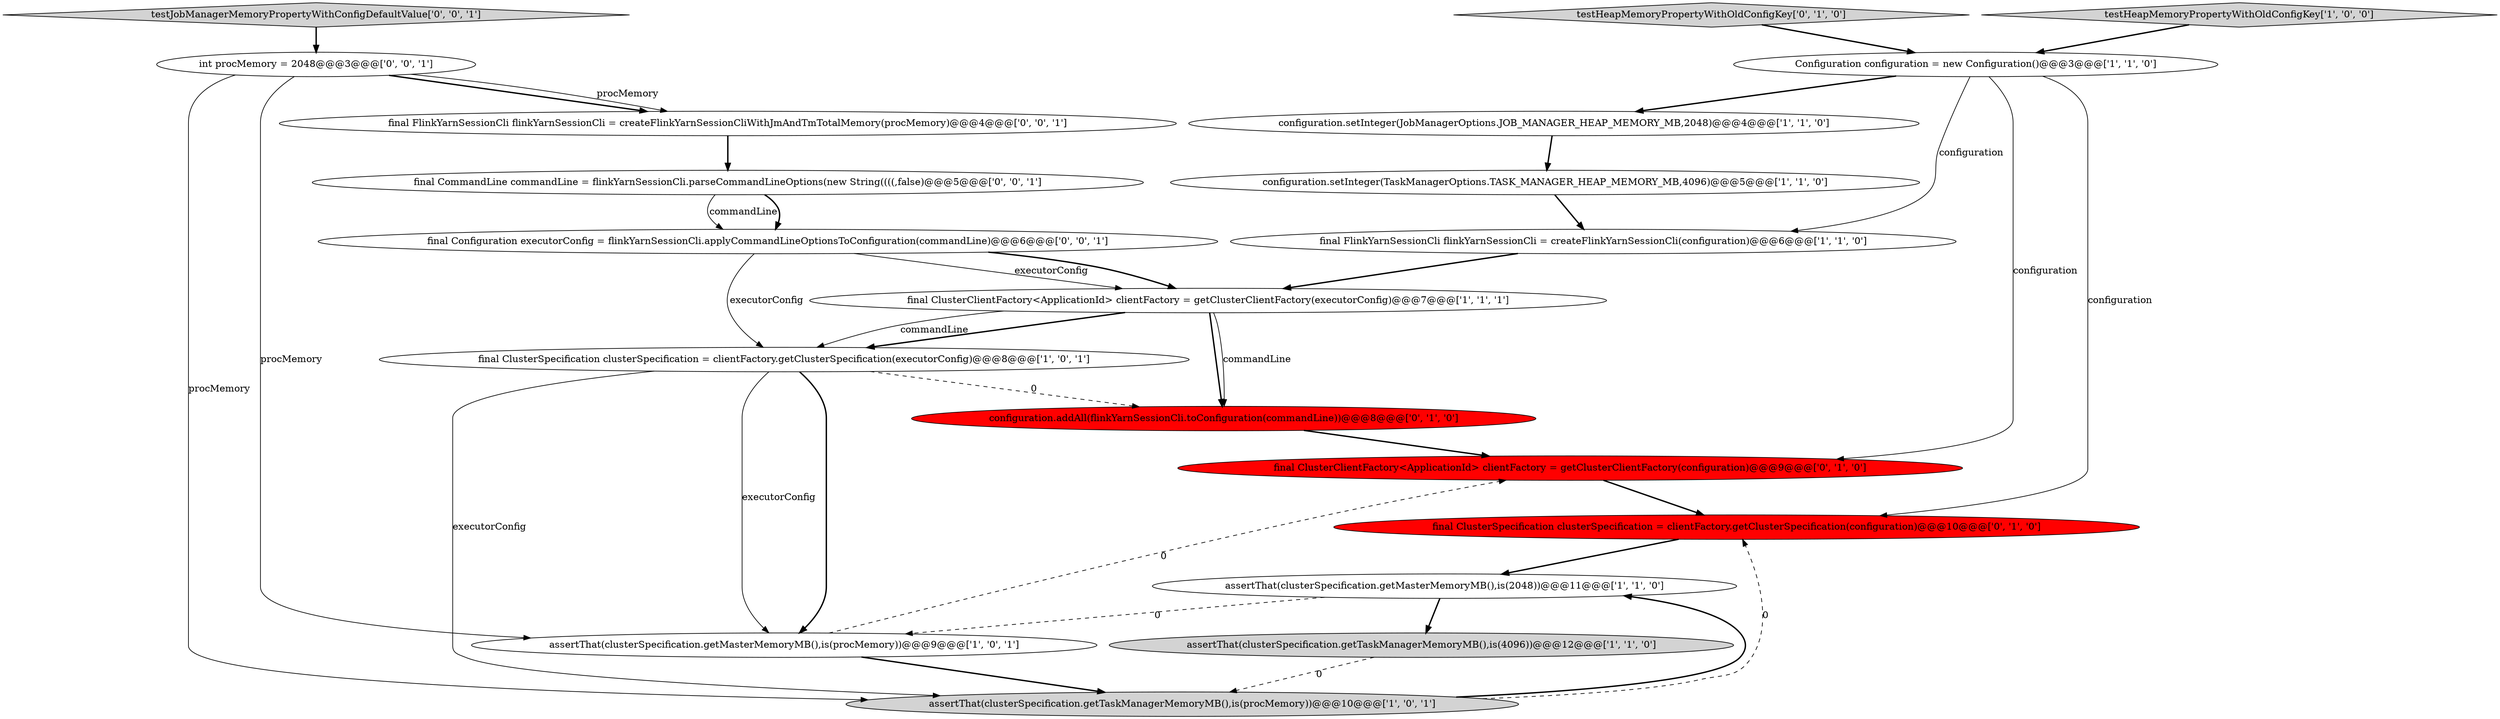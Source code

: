 digraph {
10 [style = filled, label = "configuration.setInteger(TaskManagerOptions.TASK_MANAGER_HEAP_MEMORY_MB,4096)@@@5@@@['1', '1', '0']", fillcolor = white, shape = ellipse image = "AAA0AAABBB1BBB"];
14 [style = filled, label = "final ClusterClientFactory<ApplicationId> clientFactory = getClusterClientFactory(configuration)@@@9@@@['0', '1', '0']", fillcolor = red, shape = ellipse image = "AAA1AAABBB2BBB"];
1 [style = filled, label = "final ClusterClientFactory<ApplicationId> clientFactory = getClusterClientFactory(executorConfig)@@@7@@@['1', '1', '1']", fillcolor = white, shape = ellipse image = "AAA0AAABBB1BBB"];
0 [style = filled, label = "final FlinkYarnSessionCli flinkYarnSessionCli = createFlinkYarnSessionCli(configuration)@@@6@@@['1', '1', '0']", fillcolor = white, shape = ellipse image = "AAA0AAABBB1BBB"];
7 [style = filled, label = "assertThat(clusterSpecification.getTaskManagerMemoryMB(),is(4096))@@@12@@@['1', '1', '0']", fillcolor = lightgray, shape = ellipse image = "AAA0AAABBB1BBB"];
11 [style = filled, label = "configuration.addAll(flinkYarnSessionCli.toConfiguration(commandLine))@@@8@@@['0', '1', '0']", fillcolor = red, shape = ellipse image = "AAA1AAABBB2BBB"];
16 [style = filled, label = "testJobManagerMemoryPropertyWithConfigDefaultValue['0', '0', '1']", fillcolor = lightgray, shape = diamond image = "AAA0AAABBB3BBB"];
6 [style = filled, label = "testHeapMemoryPropertyWithOldConfigKey['1', '0', '0']", fillcolor = lightgray, shape = diamond image = "AAA0AAABBB1BBB"];
8 [style = filled, label = "final ClusterSpecification clusterSpecification = clientFactory.getClusterSpecification(executorConfig)@@@8@@@['1', '0', '1']", fillcolor = white, shape = ellipse image = "AAA0AAABBB1BBB"];
12 [style = filled, label = "testHeapMemoryPropertyWithOldConfigKey['0', '1', '0']", fillcolor = lightgray, shape = diamond image = "AAA0AAABBB2BBB"];
13 [style = filled, label = "final ClusterSpecification clusterSpecification = clientFactory.getClusterSpecification(configuration)@@@10@@@['0', '1', '0']", fillcolor = red, shape = ellipse image = "AAA1AAABBB2BBB"];
15 [style = filled, label = "int procMemory = 2048@@@3@@@['0', '0', '1']", fillcolor = white, shape = ellipse image = "AAA0AAABBB3BBB"];
4 [style = filled, label = "Configuration configuration = new Configuration()@@@3@@@['1', '1', '0']", fillcolor = white, shape = ellipse image = "AAA0AAABBB1BBB"];
3 [style = filled, label = "assertThat(clusterSpecification.getMasterMemoryMB(),is(procMemory))@@@9@@@['1', '0', '1']", fillcolor = white, shape = ellipse image = "AAA0AAABBB1BBB"];
9 [style = filled, label = "assertThat(clusterSpecification.getTaskManagerMemoryMB(),is(procMemory))@@@10@@@['1', '0', '1']", fillcolor = lightgray, shape = ellipse image = "AAA0AAABBB1BBB"];
2 [style = filled, label = "configuration.setInteger(JobManagerOptions.JOB_MANAGER_HEAP_MEMORY_MB,2048)@@@4@@@['1', '1', '0']", fillcolor = white, shape = ellipse image = "AAA0AAABBB1BBB"];
17 [style = filled, label = "final FlinkYarnSessionCli flinkYarnSessionCli = createFlinkYarnSessionCliWithJmAndTmTotalMemory(procMemory)@@@4@@@['0', '0', '1']", fillcolor = white, shape = ellipse image = "AAA0AAABBB3BBB"];
18 [style = filled, label = "final CommandLine commandLine = flinkYarnSessionCli.parseCommandLineOptions(new String((((,false)@@@5@@@['0', '0', '1']", fillcolor = white, shape = ellipse image = "AAA0AAABBB3BBB"];
5 [style = filled, label = "assertThat(clusterSpecification.getMasterMemoryMB(),is(2048))@@@11@@@['1', '1', '0']", fillcolor = white, shape = ellipse image = "AAA0AAABBB1BBB"];
19 [style = filled, label = "final Configuration executorConfig = flinkYarnSessionCli.applyCommandLineOptionsToConfiguration(commandLine)@@@6@@@['0', '0', '1']", fillcolor = white, shape = ellipse image = "AAA0AAABBB3BBB"];
16->15 [style = bold, label=""];
18->19 [style = solid, label="commandLine"];
1->8 [style = bold, label=""];
19->1 [style = solid, label="executorConfig"];
11->14 [style = bold, label=""];
5->3 [style = dashed, label="0"];
15->3 [style = solid, label="procMemory"];
8->3 [style = bold, label=""];
1->11 [style = solid, label="commandLine"];
18->19 [style = bold, label=""];
8->3 [style = solid, label="executorConfig"];
4->2 [style = bold, label=""];
2->10 [style = bold, label=""];
1->8 [style = solid, label="commandLine"];
1->11 [style = bold, label=""];
3->9 [style = bold, label=""];
6->4 [style = bold, label=""];
19->1 [style = bold, label=""];
15->17 [style = bold, label=""];
4->13 [style = solid, label="configuration"];
15->9 [style = solid, label="procMemory"];
12->4 [style = bold, label=""];
4->14 [style = solid, label="configuration"];
7->9 [style = dashed, label="0"];
0->1 [style = bold, label=""];
10->0 [style = bold, label=""];
8->9 [style = solid, label="executorConfig"];
9->13 [style = dashed, label="0"];
13->5 [style = bold, label=""];
9->5 [style = bold, label=""];
5->7 [style = bold, label=""];
14->13 [style = bold, label=""];
8->11 [style = dashed, label="0"];
3->14 [style = dashed, label="0"];
4->0 [style = solid, label="configuration"];
17->18 [style = bold, label=""];
19->8 [style = solid, label="executorConfig"];
15->17 [style = solid, label="procMemory"];
}
